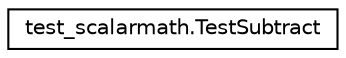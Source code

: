 digraph "Graphical Class Hierarchy"
{
 // LATEX_PDF_SIZE
  edge [fontname="Helvetica",fontsize="10",labelfontname="Helvetica",labelfontsize="10"];
  node [fontname="Helvetica",fontsize="10",shape=record];
  rankdir="LR";
  Node0 [label="test_scalarmath.TestSubtract",height=0.2,width=0.4,color="black", fillcolor="white", style="filled",URL="$classtest__scalarmath_1_1TestSubtract.html",tooltip=" "];
}
